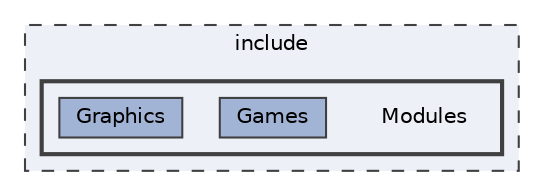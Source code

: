 digraph "include/Modules"
{
 // LATEX_PDF_SIZE
  bgcolor="transparent";
  edge [fontname=Helvetica,fontsize=10,labelfontname=Helvetica,labelfontsize=10];
  node [fontname=Helvetica,fontsize=10,shape=box,height=0.2,width=0.4];
  compound=true
  subgraph clusterdir_d44c64559bbebec7f509842c48db8b23 {
    graph [ bgcolor="#edf0f7", pencolor="grey25", label="include", fontname=Helvetica,fontsize=10 style="filled,dashed", URL="dir_d44c64559bbebec7f509842c48db8b23.html",tooltip=""]
  subgraph clusterdir_c2973f5af505654d03cbcef66713891e {
    graph [ bgcolor="#edf0f7", pencolor="grey25", label="", fontname=Helvetica,fontsize=10 style="filled,bold", URL="dir_c2973f5af505654d03cbcef66713891e.html",tooltip=""]
    dir_c2973f5af505654d03cbcef66713891e [shape=plaintext, label="Modules"];
  dir_b48a8f9fc4a83722ca4926f5017388a6 [label="Games", fillcolor="#a2b4d6", color="grey25", style="filled", URL="dir_b48a8f9fc4a83722ca4926f5017388a6.html",tooltip=""];
  dir_efaece42867ae57a24b23ddd91005394 [label="Graphics", fillcolor="#a2b4d6", color="grey25", style="filled", URL="dir_efaece42867ae57a24b23ddd91005394.html",tooltip=""];
  }
  }
}
